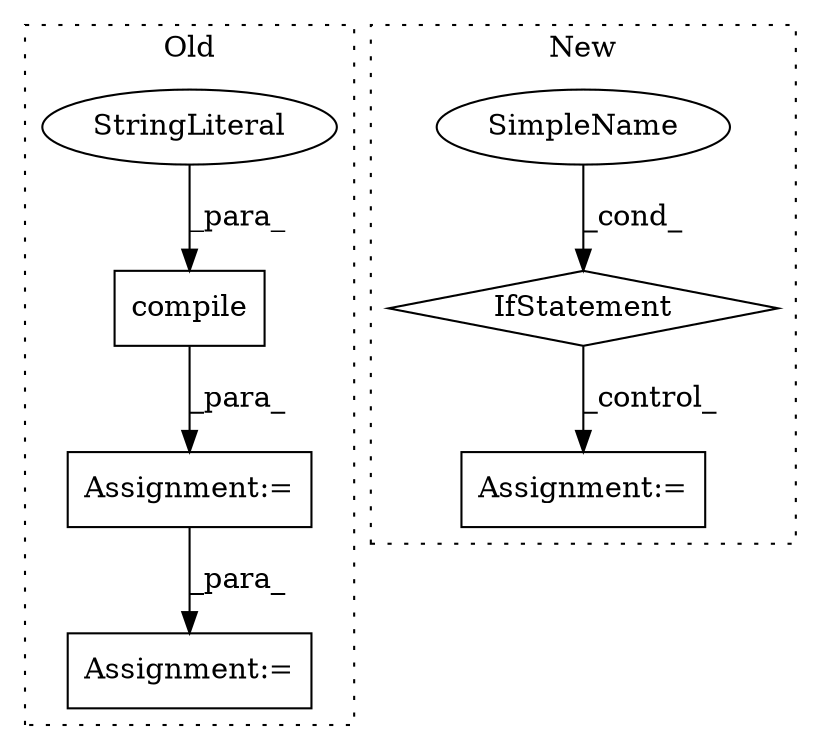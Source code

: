 digraph G {
subgraph cluster0 {
1 [label="compile" a="32" s="599,613" l="8,1" shape="box"];
3 [label="Assignment:=" a="7" s="712" l="61" shape="box"];
4 [label="StringLiteral" a="45" s="607" l="6" shape="ellipse"];
7 [label="Assignment:=" a="7" s="595" l="1" shape="box"];
label = "Old";
style="dotted";
}
subgraph cluster1 {
2 [label="IfStatement" a="25" s="749,776" l="12,2" shape="diamond"];
5 [label="Assignment:=" a="7" s="803" l="2" shape="box"];
6 [label="SimpleName" a="42" s="" l="" shape="ellipse"];
label = "New";
style="dotted";
}
1 -> 7 [label="_para_"];
2 -> 5 [label="_control_"];
4 -> 1 [label="_para_"];
6 -> 2 [label="_cond_"];
7 -> 3 [label="_para_"];
}